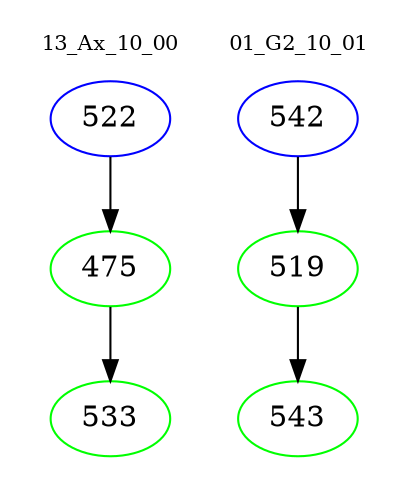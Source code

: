 digraph{
subgraph cluster_0 {
color = white
label = "13_Ax_10_00";
fontsize=10;
T0_522 [label="522", color="blue"]
T0_522 -> T0_475 [color="black"]
T0_475 [label="475", color="green"]
T0_475 -> T0_533 [color="black"]
T0_533 [label="533", color="green"]
}
subgraph cluster_1 {
color = white
label = "01_G2_10_01";
fontsize=10;
T1_542 [label="542", color="blue"]
T1_542 -> T1_519 [color="black"]
T1_519 [label="519", color="green"]
T1_519 -> T1_543 [color="black"]
T1_543 [label="543", color="green"]
}
}
